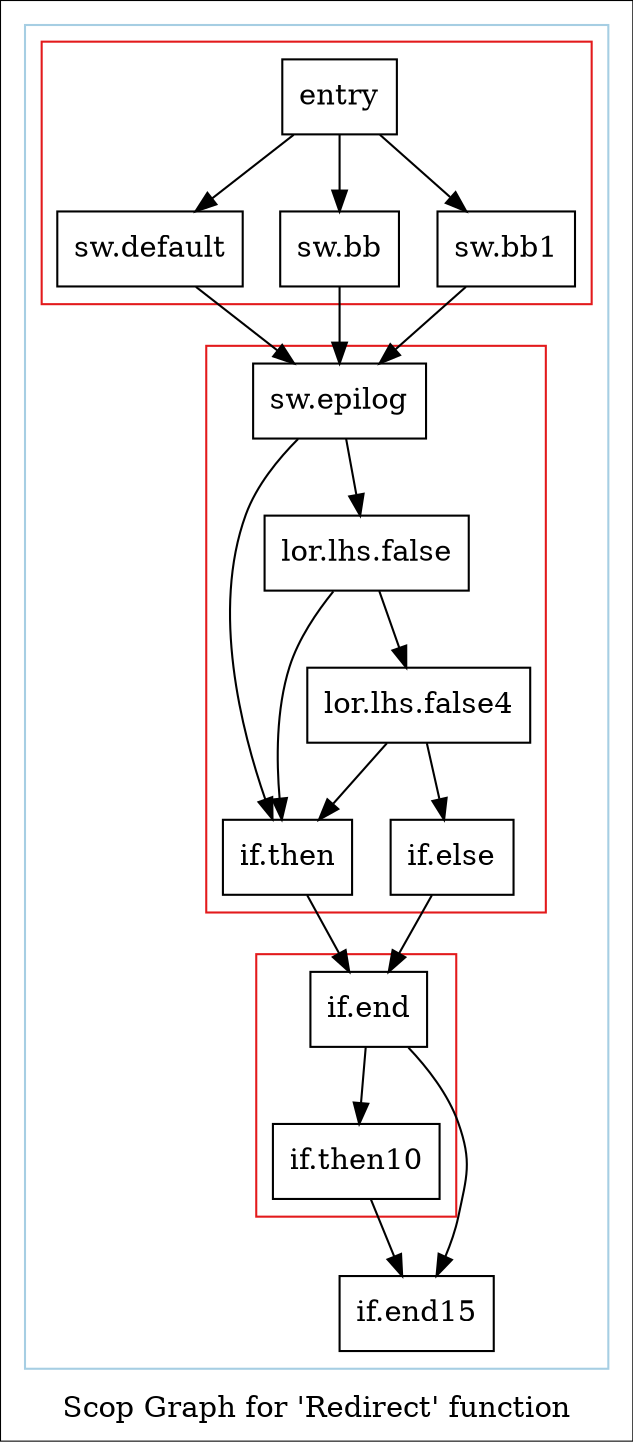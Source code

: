 digraph "Scop Graph for 'Redirect' function" {
	label="Scop Graph for 'Redirect' function";

	Node0x1a57a90 [shape=record,label="{entry}"];
	Node0x1a57a90 -> Node0x1a9aad0;
	Node0x1a57a90 -> Node0x1a59c30;
	Node0x1a57a90 -> Node0x1ab81b0;
	Node0x1a9aad0 [shape=record,label="{sw.default}"];
	Node0x1a9aad0 -> Node0x1a9b9a0;
	Node0x1a9b9a0 [shape=record,label="{sw.epilog}"];
	Node0x1a9b9a0 -> Node0x1a9fbe0;
	Node0x1a9b9a0 -> Node0x1a363c0;
	Node0x1a9fbe0 [shape=record,label="{if.then}"];
	Node0x1a9fbe0 -> Node0x1a4b910;
	Node0x1a4b910 [shape=record,label="{if.end}"];
	Node0x1a4b910 -> Node0x1a95290;
	Node0x1a4b910 -> Node0x1a6f1f0;
	Node0x1a95290 [shape=record,label="{if.then10}"];
	Node0x1a95290 -> Node0x1a6f1f0;
	Node0x1a6f1f0 [shape=record,label="{if.end15}"];
	Node0x1a363c0 [shape=record,label="{lor.lhs.false}"];
	Node0x1a363c0 -> Node0x1a9fbe0;
	Node0x1a363c0 -> Node0x1ac9f20;
	Node0x1ac9f20 [shape=record,label="{lor.lhs.false4}"];
	Node0x1ac9f20 -> Node0x1a9fbe0;
	Node0x1ac9f20 -> Node0x1a9e310;
	Node0x1a9e310 [shape=record,label="{if.else}"];
	Node0x1a9e310 -> Node0x1a4b910;
	Node0x1a59c30 [shape=record,label="{sw.bb}"];
	Node0x1a59c30 -> Node0x1a9b9a0;
	Node0x1ab81b0 [shape=record,label="{sw.bb1}"];
	Node0x1ab81b0 -> Node0x1a9b9a0;
	colorscheme = "paired12"
        subgraph cluster_0x1ab4ed0 {
          label = "";
          style = solid;
          color = 1
          subgraph cluster_0x1b18030 {
            label = "";
            style = solid;
            color = 6
            Node0x1a57a90;
            Node0x1a9aad0;
            Node0x1a59c30;
            Node0x1ab81b0;
          }
          subgraph cluster_0x1b17fb0 {
            label = "";
            style = solid;
            color = 6
            Node0x1a9b9a0;
            Node0x1a9fbe0;
            Node0x1a363c0;
            Node0x1ac9f20;
            Node0x1a9e310;
          }
          subgraph cluster_0x1ab52e0 {
            label = "";
            style = solid;
            color = 6
            Node0x1a4b910;
            Node0x1a95290;
          }
          Node0x1a6f1f0;
        }
}
